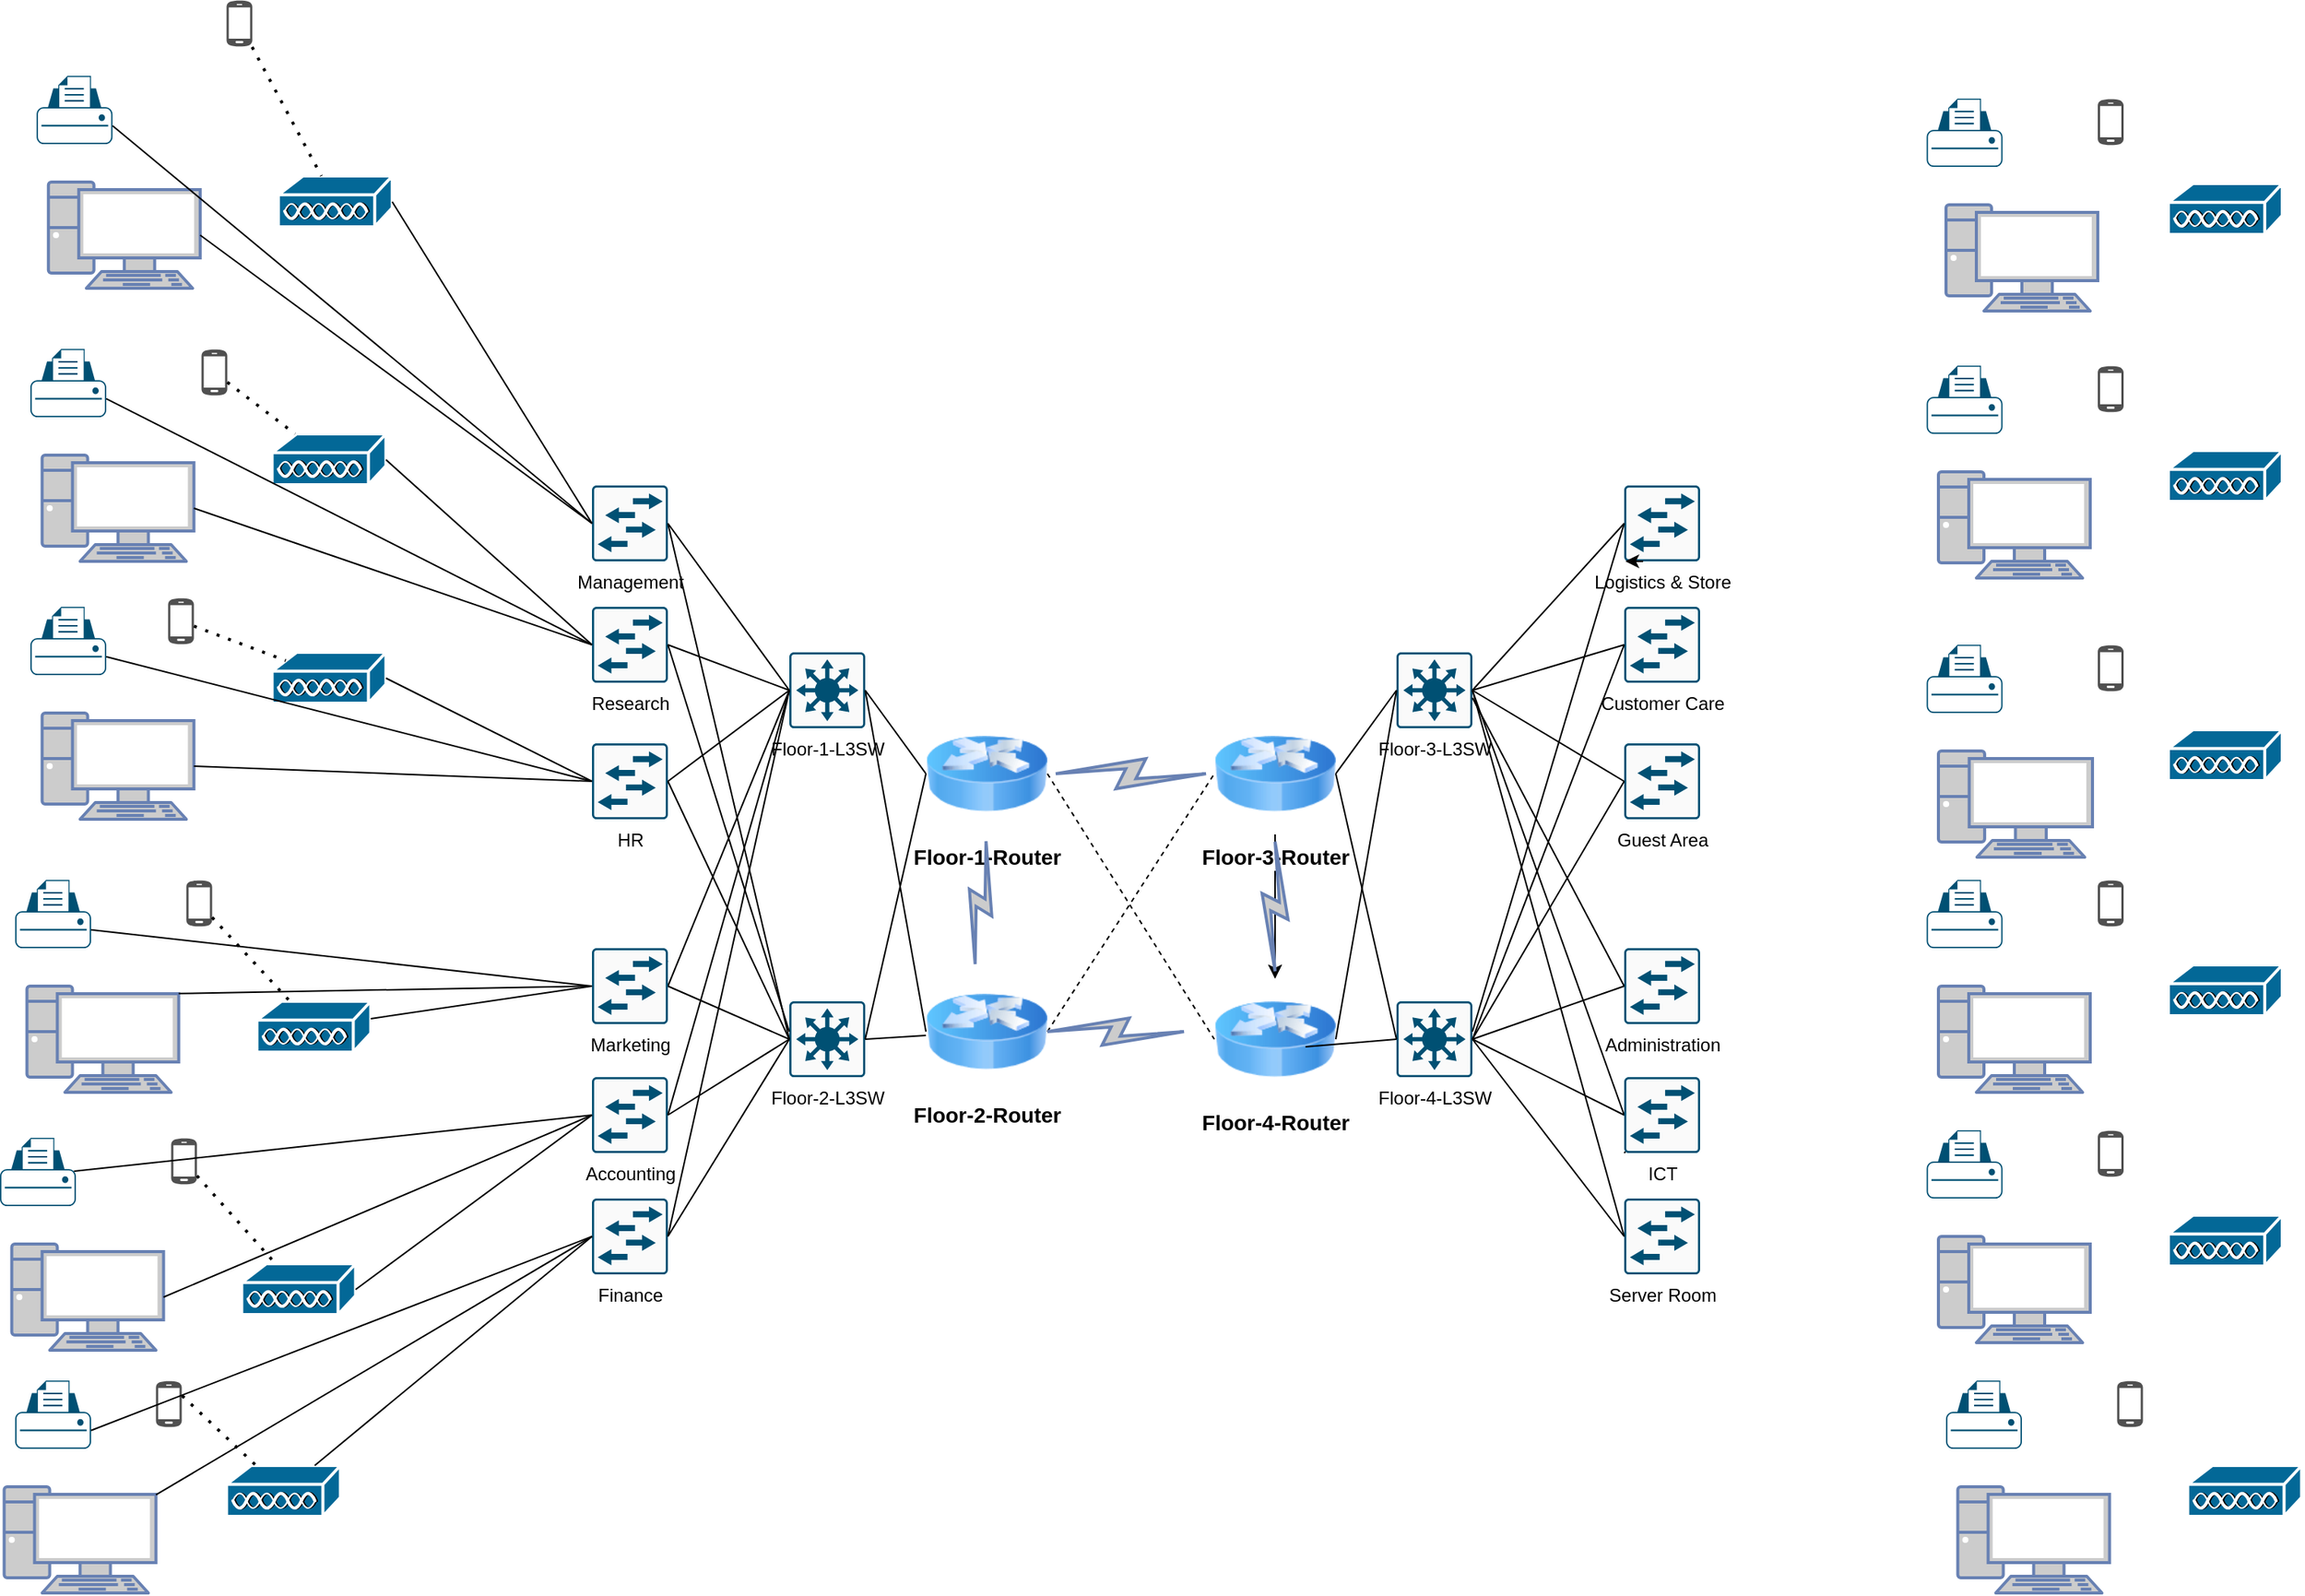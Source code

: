 <mxfile version="20.8.23" type="github">
  <diagram name="Page-1" id="zSo9GtJwC20jxhgqHPyK">
    <mxGraphModel dx="2286" dy="1972" grid="1" gridSize="10" guides="1" tooltips="1" connect="1" arrows="1" fold="1" page="1" pageScale="1" pageWidth="850" pageHeight="1100" math="0" shadow="0">
      <root>
        <mxCell id="0" />
        <mxCell id="1" parent="0" />
        <mxCell id="9nY2Tly-Yu5Hos4k3AOB-1" value="&lt;b&gt;Floor-1-Router&lt;/b&gt;" style="image;html=1;image=img/lib/clip_art/networking/Router_Icon_128x128.png;fontSize=14;" vertex="1" parent="1">
          <mxGeometry x="250" y="200" width="80" height="80" as="geometry" />
        </mxCell>
        <mxCell id="9nY2Tly-Yu5Hos4k3AOB-2" value="Floor-2-Router" style="image;html=1;image=img/lib/clip_art/networking/Router_Icon_128x128.png;fontSize=14;fontStyle=1" vertex="1" parent="1">
          <mxGeometry x="250" y="370" width="80" height="80" as="geometry" />
        </mxCell>
        <mxCell id="9nY2Tly-Yu5Hos4k3AOB-93" value="" style="edgeStyle=orthogonalEdgeStyle;rounded=0;orthogonalLoop=1;jettySize=auto;html=1;fontSize=14;" edge="1" parent="1" source="9nY2Tly-Yu5Hos4k3AOB-3" target="9nY2Tly-Yu5Hos4k3AOB-4">
          <mxGeometry relative="1" as="geometry" />
        </mxCell>
        <mxCell id="9nY2Tly-Yu5Hos4k3AOB-94" value="" style="edgeStyle=orthogonalEdgeStyle;rounded=0;orthogonalLoop=1;jettySize=auto;html=1;fontSize=14;" edge="1" parent="1" source="9nY2Tly-Yu5Hos4k3AOB-3" target="9nY2Tly-Yu5Hos4k3AOB-4">
          <mxGeometry relative="1" as="geometry" />
        </mxCell>
        <mxCell id="9nY2Tly-Yu5Hos4k3AOB-3" value="&lt;b&gt;&lt;font style=&quot;font-size: 13px;&quot;&gt;&lt;font style=&quot;font-size: 14px;&quot;&gt;Floor-3-Router&lt;/font&gt;&lt;/font&gt;&lt;/b&gt;" style="image;html=1;image=img/lib/clip_art/networking/Router_Icon_128x128.png" vertex="1" parent="1">
          <mxGeometry x="440" y="200" width="80" height="80" as="geometry" />
        </mxCell>
        <mxCell id="9nY2Tly-Yu5Hos4k3AOB-4" value="&lt;div&gt;&lt;b&gt;&lt;font style=&quot;font-size: 13px;&quot;&gt;&lt;font style=&quot;font-size: 14px;&quot;&gt;Floor-4-Router&lt;/font&gt;&lt;/font&gt;&lt;/b&gt;&lt;/div&gt;" style="image;html=1;image=img/lib/clip_art/networking/Router_Icon_128x128.png" vertex="1" parent="1">
          <mxGeometry x="440" y="375" width="80" height="80" as="geometry" />
        </mxCell>
        <mxCell id="9nY2Tly-Yu5Hos4k3AOB-5" value="Floor-1-L3SW" style="sketch=0;points=[[0.015,0.015,0],[0.985,0.015,0],[0.985,0.985,0],[0.015,0.985,0],[0.25,0,0],[0.5,0,0],[0.75,0,0],[1,0.25,0],[1,0.5,0],[1,0.75,0],[0.75,1,0],[0.5,1,0],[0.25,1,0],[0,0.75,0],[0,0.5,0],[0,0.25,0]];verticalLabelPosition=bottom;html=1;verticalAlign=top;aspect=fixed;align=center;pointerEvents=1;shape=mxgraph.cisco19.rect;prIcon=l3_switch;fillColor=#FAFAFA;strokeColor=#005073;" vertex="1" parent="1">
          <mxGeometry x="160" y="160" width="50" height="50" as="geometry" />
        </mxCell>
        <mxCell id="9nY2Tly-Yu5Hos4k3AOB-6" value="Floor-2-L3SW" style="sketch=0;points=[[0.015,0.015,0],[0.985,0.015,0],[0.985,0.985,0],[0.015,0.985,0],[0.25,0,0],[0.5,0,0],[0.75,0,0],[1,0.25,0],[1,0.5,0],[1,0.75,0],[0.75,1,0],[0.5,1,0],[0.25,1,0],[0,0.75,0],[0,0.5,0],[0,0.25,0]];verticalLabelPosition=bottom;html=1;verticalAlign=top;aspect=fixed;align=center;pointerEvents=1;shape=mxgraph.cisco19.rect;prIcon=l3_switch;fillColor=#FAFAFA;strokeColor=#005073;" vertex="1" parent="1">
          <mxGeometry x="160" y="390" width="50" height="50" as="geometry" />
        </mxCell>
        <mxCell id="9nY2Tly-Yu5Hos4k3AOB-7" value="Floor-3-L3SW" style="sketch=0;points=[[0.015,0.015,0],[0.985,0.015,0],[0.985,0.985,0],[0.015,0.985,0],[0.25,0,0],[0.5,0,0],[0.75,0,0],[1,0.25,0],[1,0.5,0],[1,0.75,0],[0.75,1,0],[0.5,1,0],[0.25,1,0],[0,0.75,0],[0,0.5,0],[0,0.25,0]];verticalLabelPosition=bottom;html=1;verticalAlign=top;aspect=fixed;align=center;pointerEvents=1;shape=mxgraph.cisco19.rect;prIcon=l3_switch;fillColor=#FAFAFA;strokeColor=#005073;" vertex="1" parent="1">
          <mxGeometry x="560" y="160" width="50" height="50" as="geometry" />
        </mxCell>
        <mxCell id="9nY2Tly-Yu5Hos4k3AOB-8" value="&lt;div&gt;Floor-4-L3SW&lt;/div&gt;&lt;div&gt;&lt;br&gt;&lt;/div&gt;" style="sketch=0;points=[[0.015,0.015,0],[0.985,0.015,0],[0.985,0.985,0],[0.015,0.985,0],[0.25,0,0],[0.5,0,0],[0.75,0,0],[1,0.25,0],[1,0.5,0],[1,0.75,0],[0.75,1,0],[0.5,1,0],[0.25,1,0],[0,0.75,0],[0,0.5,0],[0,0.25,0]];verticalLabelPosition=bottom;html=1;verticalAlign=top;aspect=fixed;align=center;pointerEvents=1;shape=mxgraph.cisco19.rect;prIcon=l3_switch;fillColor=#FAFAFA;strokeColor=#005073;" vertex="1" parent="1">
          <mxGeometry x="560" y="390" width="50" height="50" as="geometry" />
        </mxCell>
        <mxCell id="9nY2Tly-Yu5Hos4k3AOB-9" value="Management" style="sketch=0;points=[[0.015,0.015,0],[0.985,0.015,0],[0.985,0.985,0],[0.015,0.985,0],[0.25,0,0],[0.5,0,0],[0.75,0,0],[1,0.25,0],[1,0.5,0],[1,0.75,0],[0.75,1,0],[0.5,1,0],[0.25,1,0],[0,0.75,0],[0,0.5,0],[0,0.25,0]];verticalLabelPosition=bottom;html=1;verticalAlign=top;aspect=fixed;align=center;pointerEvents=1;shape=mxgraph.cisco19.rect;prIcon=l2_switch;fillColor=#FAFAFA;strokeColor=#005073;" vertex="1" parent="1">
          <mxGeometry x="30" y="50" width="50" height="50" as="geometry" />
        </mxCell>
        <mxCell id="9nY2Tly-Yu5Hos4k3AOB-10" value="Research" style="sketch=0;points=[[0.015,0.015,0],[0.985,0.015,0],[0.985,0.985,0],[0.015,0.985,0],[0.25,0,0],[0.5,0,0],[0.75,0,0],[1,0.25,0],[1,0.5,0],[1,0.75,0],[0.75,1,0],[0.5,1,0],[0.25,1,0],[0,0.75,0],[0,0.5,0],[0,0.25,0]];verticalLabelPosition=bottom;html=1;verticalAlign=top;aspect=fixed;align=center;pointerEvents=1;shape=mxgraph.cisco19.rect;prIcon=l2_switch;fillColor=#FAFAFA;strokeColor=#005073;" vertex="1" parent="1">
          <mxGeometry x="30" y="130" width="50" height="50" as="geometry" />
        </mxCell>
        <mxCell id="9nY2Tly-Yu5Hos4k3AOB-11" value="HR" style="sketch=0;points=[[0.015,0.015,0],[0.985,0.015,0],[0.985,0.985,0],[0.015,0.985,0],[0.25,0,0],[0.5,0,0],[0.75,0,0],[1,0.25,0],[1,0.5,0],[1,0.75,0],[0.75,1,0],[0.5,1,0],[0.25,1,0],[0,0.75,0],[0,0.5,0],[0,0.25,0]];verticalLabelPosition=bottom;html=1;verticalAlign=top;aspect=fixed;align=center;pointerEvents=1;shape=mxgraph.cisco19.rect;prIcon=l2_switch;fillColor=#FAFAFA;strokeColor=#005073;" vertex="1" parent="1">
          <mxGeometry x="30" y="220" width="50" height="50" as="geometry" />
        </mxCell>
        <mxCell id="9nY2Tly-Yu5Hos4k3AOB-13" value="Accounting" style="sketch=0;points=[[0.015,0.015,0],[0.985,0.015,0],[0.985,0.985,0],[0.015,0.985,0],[0.25,0,0],[0.5,0,0],[0.75,0,0],[1,0.25,0],[1,0.5,0],[1,0.75,0],[0.75,1,0],[0.5,1,0],[0.25,1,0],[0,0.75,0],[0,0.5,0],[0,0.25,0]];verticalLabelPosition=bottom;html=1;verticalAlign=top;aspect=fixed;align=center;pointerEvents=1;shape=mxgraph.cisco19.rect;prIcon=l2_switch;fillColor=#FAFAFA;strokeColor=#005073;" vertex="1" parent="1">
          <mxGeometry x="30" y="440" width="50" height="50" as="geometry" />
        </mxCell>
        <mxCell id="9nY2Tly-Yu5Hos4k3AOB-14" value="Finance" style="sketch=0;points=[[0.015,0.015,0],[0.985,0.015,0],[0.985,0.985,0],[0.015,0.985,0],[0.25,0,0],[0.5,0,0],[0.75,0,0],[1,0.25,0],[1,0.5,0],[1,0.75,0],[0.75,1,0],[0.5,1,0],[0.25,1,0],[0,0.75,0],[0,0.5,0],[0,0.25,0]];verticalLabelPosition=bottom;html=1;verticalAlign=top;aspect=fixed;align=center;pointerEvents=1;shape=mxgraph.cisco19.rect;prIcon=l2_switch;fillColor=#FAFAFA;strokeColor=#005073;" vertex="1" parent="1">
          <mxGeometry x="30" y="520" width="50" height="50" as="geometry" />
        </mxCell>
        <mxCell id="9nY2Tly-Yu5Hos4k3AOB-15" value="Logistics &amp;amp; Store" style="sketch=0;points=[[0.015,0.015,0],[0.985,0.015,0],[0.985,0.985,0],[0.015,0.985,0],[0.25,0,0],[0.5,0,0],[0.75,0,0],[1,0.25,0],[1,0.5,0],[1,0.75,0],[0.75,1,0],[0.5,1,0],[0.25,1,0],[0,0.75,0],[0,0.5,0],[0,0.25,0]];verticalLabelPosition=bottom;html=1;verticalAlign=top;aspect=fixed;align=center;pointerEvents=1;shape=mxgraph.cisco19.rect;prIcon=l2_switch;fillColor=#FAFAFA;strokeColor=#005073;" vertex="1" parent="1">
          <mxGeometry x="710" y="50" width="50" height="50" as="geometry" />
        </mxCell>
        <mxCell id="9nY2Tly-Yu5Hos4k3AOB-16" value="Customer Care" style="sketch=0;points=[[0.015,0.015,0],[0.985,0.015,0],[0.985,0.985,0],[0.015,0.985,0],[0.25,0,0],[0.5,0,0],[0.75,0,0],[1,0.25,0],[1,0.5,0],[1,0.75,0],[0.75,1,0],[0.5,1,0],[0.25,1,0],[0,0.75,0],[0,0.5,0],[0,0.25,0]];verticalLabelPosition=bottom;html=1;verticalAlign=top;aspect=fixed;align=center;pointerEvents=1;shape=mxgraph.cisco19.rect;prIcon=l2_switch;fillColor=#FAFAFA;strokeColor=#005073;" vertex="1" parent="1">
          <mxGeometry x="710" y="130" width="50" height="50" as="geometry" />
        </mxCell>
        <mxCell id="9nY2Tly-Yu5Hos4k3AOB-18" value="Guest Area" style="sketch=0;points=[[0.015,0.015,0],[0.985,0.015,0],[0.985,0.985,0],[0.015,0.985,0],[0.25,0,0],[0.5,0,0],[0.75,0,0],[1,0.25,0],[1,0.5,0],[1,0.75,0],[0.75,1,0],[0.5,1,0],[0.25,1,0],[0,0.75,0],[0,0.5,0],[0,0.25,0]];verticalLabelPosition=bottom;html=1;verticalAlign=top;aspect=fixed;align=center;pointerEvents=1;shape=mxgraph.cisco19.rect;prIcon=l2_switch;fillColor=#FAFAFA;strokeColor=#005073;" vertex="1" parent="1">
          <mxGeometry x="710" y="220" width="50" height="50" as="geometry" />
        </mxCell>
        <mxCell id="9nY2Tly-Yu5Hos4k3AOB-19" value="Administration" style="sketch=0;points=[[0.015,0.015,0],[0.985,0.015,0],[0.985,0.985,0],[0.015,0.985,0],[0.25,0,0],[0.5,0,0],[0.75,0,0],[1,0.25,0],[1,0.5,0],[1,0.75,0],[0.75,1,0],[0.5,1,0],[0.25,1,0],[0,0.75,0],[0,0.5,0],[0,0.25,0]];verticalLabelPosition=bottom;html=1;verticalAlign=top;aspect=fixed;align=center;pointerEvents=1;shape=mxgraph.cisco19.rect;prIcon=l2_switch;fillColor=#FAFAFA;strokeColor=#005073;" vertex="1" parent="1">
          <mxGeometry x="710" y="355" width="50" height="50" as="geometry" />
        </mxCell>
        <mxCell id="9nY2Tly-Yu5Hos4k3AOB-21" value="Server Room" style="sketch=0;points=[[0.015,0.015,0],[0.985,0.015,0],[0.985,0.985,0],[0.015,0.985,0],[0.25,0,0],[0.5,0,0],[0.75,0,0],[1,0.25,0],[1,0.5,0],[1,0.75,0],[0.75,1,0],[0.5,1,0],[0.25,1,0],[0,0.75,0],[0,0.5,0],[0,0.25,0]];verticalLabelPosition=bottom;html=1;verticalAlign=top;aspect=fixed;align=center;pointerEvents=1;shape=mxgraph.cisco19.rect;prIcon=l2_switch;fillColor=#FAFAFA;strokeColor=#005073;" vertex="1" parent="1">
          <mxGeometry x="710" y="520" width="50" height="50" as="geometry" />
        </mxCell>
        <mxCell id="9nY2Tly-Yu5Hos4k3AOB-22" style="edgeStyle=orthogonalEdgeStyle;rounded=0;orthogonalLoop=1;jettySize=auto;html=1;exitX=0.25;exitY=1;exitDx=0;exitDy=0;exitPerimeter=0;entryX=0.015;entryY=0.985;entryDx=0;entryDy=0;entryPerimeter=0;" edge="1" parent="1" source="9nY2Tly-Yu5Hos4k3AOB-15" target="9nY2Tly-Yu5Hos4k3AOB-15">
          <mxGeometry relative="1" as="geometry" />
        </mxCell>
        <mxCell id="9nY2Tly-Yu5Hos4k3AOB-24" value="" style="html=1;outlineConnect=0;fillColor=#CCCCCC;strokeColor=#6881B3;gradientColor=none;gradientDirection=north;strokeWidth=2;shape=mxgraph.networks.comm_link_edge;html=1;rounded=0;exitX=0.5;exitY=0;exitDx=0;exitDy=0;entryX=0.5;entryY=1;entryDx=0;entryDy=0;" edge="1" parent="1" source="9nY2Tly-Yu5Hos4k3AOB-4" target="9nY2Tly-Yu5Hos4k3AOB-3">
          <mxGeometry width="100" height="100" relative="1" as="geometry">
            <mxPoint x="417.5" y="370" as="sourcePoint" />
            <mxPoint x="512.5" y="260" as="targetPoint" />
            <Array as="points">
              <mxPoint x="427.5" y="260" />
            </Array>
          </mxGeometry>
        </mxCell>
        <mxCell id="9nY2Tly-Yu5Hos4k3AOB-26" value="" style="html=1;outlineConnect=0;fillColor=#CCCCCC;strokeColor=#6881B3;gradientColor=none;gradientDirection=north;strokeWidth=2;shape=mxgraph.networks.comm_link_edge;html=1;rounded=0;entryX=0.5;entryY=1;entryDx=0;entryDy=0;" edge="1" parent="1" source="9nY2Tly-Yu5Hos4k3AOB-2" target="9nY2Tly-Yu5Hos4k3AOB-1">
          <mxGeometry width="100" height="100" relative="1" as="geometry">
            <mxPoint x="290" y="370" as="sourcePoint" />
            <mxPoint x="300" y="260" as="targetPoint" />
            <Array as="points">
              <mxPoint x="260" y="260" />
            </Array>
          </mxGeometry>
        </mxCell>
        <mxCell id="9nY2Tly-Yu5Hos4k3AOB-27" value="" style="html=1;outlineConnect=0;fillColor=#CCCCCC;strokeColor=#6881B3;gradientColor=none;gradientDirection=north;strokeWidth=2;shape=mxgraph.networks.comm_link_edge;html=1;rounded=0;exitX=1;exitY=0.5;exitDx=0;exitDy=0;" edge="1" parent="1" source="9nY2Tly-Yu5Hos4k3AOB-1" target="9nY2Tly-Yu5Hos4k3AOB-3">
          <mxGeometry width="100" height="100" relative="1" as="geometry">
            <mxPoint x="350" y="240" as="sourcePoint" />
            <mxPoint x="430" y="240" as="targetPoint" />
            <Array as="points" />
          </mxGeometry>
        </mxCell>
        <mxCell id="9nY2Tly-Yu5Hos4k3AOB-35" value="" style="endArrow=none;dashed=1;html=1;rounded=0;exitX=1;exitY=0.5;exitDx=0;exitDy=0;entryX=0;entryY=0.5;entryDx=0;entryDy=0;" edge="1" parent="1" source="9nY2Tly-Yu5Hos4k3AOB-1" target="9nY2Tly-Yu5Hos4k3AOB-4">
          <mxGeometry width="50" height="50" relative="1" as="geometry">
            <mxPoint x="360" y="360" as="sourcePoint" />
            <mxPoint x="410" y="310" as="targetPoint" />
          </mxGeometry>
        </mxCell>
        <mxCell id="9nY2Tly-Yu5Hos4k3AOB-36" value="" style="endArrow=none;dashed=1;html=1;rounded=0;exitX=1;exitY=0.5;exitDx=0;exitDy=0;entryX=0;entryY=0.5;entryDx=0;entryDy=0;" edge="1" parent="1" source="9nY2Tly-Yu5Hos4k3AOB-2" target="9nY2Tly-Yu5Hos4k3AOB-3">
          <mxGeometry width="50" height="50" relative="1" as="geometry">
            <mxPoint x="400" y="410" as="sourcePoint" />
            <mxPoint x="450" y="360" as="targetPoint" />
            <Array as="points" />
          </mxGeometry>
        </mxCell>
        <mxCell id="9nY2Tly-Yu5Hos4k3AOB-40" value="" style="endArrow=none;html=1;rounded=0;entryX=0;entryY=0.5;entryDx=0;entryDy=0;exitX=1;exitY=0.5;exitDx=0;exitDy=0;exitPerimeter=0;" edge="1" parent="1" source="9nY2Tly-Yu5Hos4k3AOB-5" target="9nY2Tly-Yu5Hos4k3AOB-1">
          <mxGeometry width="50" height="50" relative="1" as="geometry">
            <mxPoint x="180" y="210" as="sourcePoint" />
            <mxPoint x="230" y="160" as="targetPoint" />
          </mxGeometry>
        </mxCell>
        <mxCell id="9nY2Tly-Yu5Hos4k3AOB-42" value="" style="endArrow=none;html=1;rounded=0;exitX=1;exitY=0.5;exitDx=0;exitDy=0;exitPerimeter=0;" edge="1" parent="1" source="9nY2Tly-Yu5Hos4k3AOB-6">
          <mxGeometry width="50" height="50" relative="1" as="geometry">
            <mxPoint x="180" y="300" as="sourcePoint" />
            <mxPoint x="250" y="240" as="targetPoint" />
          </mxGeometry>
        </mxCell>
        <mxCell id="9nY2Tly-Yu5Hos4k3AOB-43" value="" style="endArrow=none;html=1;rounded=0;entryX=0;entryY=0.5;entryDx=0;entryDy=0;exitX=1;exitY=0.5;exitDx=0;exitDy=0;exitPerimeter=0;" edge="1" parent="1" source="9nY2Tly-Yu5Hos4k3AOB-5" target="9nY2Tly-Yu5Hos4k3AOB-2">
          <mxGeometry width="50" height="50" relative="1" as="geometry">
            <mxPoint x="209" y="290" as="sourcePoint" />
            <mxPoint x="250" y="301" as="targetPoint" />
          </mxGeometry>
        </mxCell>
        <mxCell id="9nY2Tly-Yu5Hos4k3AOB-44" value="" style="endArrow=none;html=1;rounded=0;exitX=1;exitY=0.5;exitDx=0;exitDy=0;exitPerimeter=0;" edge="1" parent="1" source="9nY2Tly-Yu5Hos4k3AOB-6" target="9nY2Tly-Yu5Hos4k3AOB-2">
          <mxGeometry width="50" height="50" relative="1" as="geometry">
            <mxPoint x="239" y="239" as="sourcePoint" />
            <mxPoint x="280" y="250" as="targetPoint" />
          </mxGeometry>
        </mxCell>
        <mxCell id="9nY2Tly-Yu5Hos4k3AOB-45" value="" style="endArrow=none;html=1;rounded=0;entryX=1;entryY=0.5;entryDx=0;entryDy=0;exitX=0;exitY=0.5;exitDx=0;exitDy=0;exitPerimeter=0;" edge="1" parent="1" source="9nY2Tly-Yu5Hos4k3AOB-7" target="9nY2Tly-Yu5Hos4k3AOB-3">
          <mxGeometry width="50" height="50" relative="1" as="geometry">
            <mxPoint x="560" y="190" as="sourcePoint" />
            <mxPoint x="290" y="260" as="targetPoint" />
            <Array as="points" />
          </mxGeometry>
        </mxCell>
        <mxCell id="9nY2Tly-Yu5Hos4k3AOB-46" value="" style="endArrow=none;html=1;rounded=0;entryX=0;entryY=0.5;entryDx=0;entryDy=0;entryPerimeter=0;" edge="1" parent="1" target="9nY2Tly-Yu5Hos4k3AOB-8">
          <mxGeometry width="50" height="50" relative="1" as="geometry">
            <mxPoint x="500" y="420" as="sourcePoint" />
            <mxPoint x="300" y="270" as="targetPoint" />
          </mxGeometry>
        </mxCell>
        <mxCell id="9nY2Tly-Yu5Hos4k3AOB-47" value="" style="endArrow=none;html=1;rounded=0;entryX=1;entryY=0.5;entryDx=0;entryDy=0;exitX=0;exitY=0.5;exitDx=0;exitDy=0;exitPerimeter=0;" edge="1" parent="1" source="9nY2Tly-Yu5Hos4k3AOB-8" target="9nY2Tly-Yu5Hos4k3AOB-3">
          <mxGeometry width="50" height="50" relative="1" as="geometry">
            <mxPoint x="269" y="269" as="sourcePoint" />
            <mxPoint x="310" y="280" as="targetPoint" />
          </mxGeometry>
        </mxCell>
        <mxCell id="9nY2Tly-Yu5Hos4k3AOB-48" value="" style="endArrow=none;html=1;rounded=0;entryX=1;entryY=0.5;entryDx=0;entryDy=0;exitX=0;exitY=0.5;exitDx=0;exitDy=0;exitPerimeter=0;" edge="1" parent="1" source="9nY2Tly-Yu5Hos4k3AOB-7" target="9nY2Tly-Yu5Hos4k3AOB-4">
          <mxGeometry width="50" height="50" relative="1" as="geometry">
            <mxPoint x="279" y="279" as="sourcePoint" />
            <mxPoint x="320" y="290" as="targetPoint" />
            <Array as="points" />
          </mxGeometry>
        </mxCell>
        <mxCell id="9nY2Tly-Yu5Hos4k3AOB-50" value="" style="html=1;outlineConnect=0;fillColor=#CCCCCC;strokeColor=#6881B3;gradientColor=none;gradientDirection=north;strokeWidth=2;shape=mxgraph.networks.comm_link_edge;html=1;rounded=0;exitX=1;exitY=0.5;exitDx=0;exitDy=0;" edge="1" parent="1">
          <mxGeometry width="100" height="100" relative="1" as="geometry">
            <mxPoint x="325" y="410" as="sourcePoint" />
            <mxPoint x="425" y="410" as="targetPoint" />
            <Array as="points">
              <mxPoint x="345" y="360" />
            </Array>
          </mxGeometry>
        </mxCell>
        <mxCell id="9nY2Tly-Yu5Hos4k3AOB-57" value="" style="endArrow=none;html=1;rounded=0;exitX=1;exitY=0.5;exitDx=0;exitDy=0;exitPerimeter=0;entryX=0;entryY=0.5;entryDx=0;entryDy=0;entryPerimeter=0;" edge="1" parent="1" source="9nY2Tly-Yu5Hos4k3AOB-9" target="9nY2Tly-Yu5Hos4k3AOB-5">
          <mxGeometry width="50" height="50" relative="1" as="geometry">
            <mxPoint x="400" y="410" as="sourcePoint" />
            <mxPoint x="450" y="360" as="targetPoint" />
          </mxGeometry>
        </mxCell>
        <mxCell id="9nY2Tly-Yu5Hos4k3AOB-58" value="" style="endArrow=none;html=1;rounded=0;entryX=0;entryY=0.5;entryDx=0;entryDy=0;entryPerimeter=0;exitX=1;exitY=0.5;exitDx=0;exitDy=0;exitPerimeter=0;" edge="1" parent="1" source="9nY2Tly-Yu5Hos4k3AOB-11" target="9nY2Tly-Yu5Hos4k3AOB-5">
          <mxGeometry width="50" height="50" relative="1" as="geometry">
            <mxPoint x="130" y="230" as="sourcePoint" />
            <mxPoint x="160" y="210" as="targetPoint" />
          </mxGeometry>
        </mxCell>
        <mxCell id="9nY2Tly-Yu5Hos4k3AOB-59" value="" style="endArrow=none;html=1;rounded=0;entryX=0;entryY=0.5;entryDx=0;entryDy=0;entryPerimeter=0;exitX=1;exitY=0.5;exitDx=0;exitDy=0;exitPerimeter=0;" edge="1" parent="1" source="9nY2Tly-Yu5Hos4k3AOB-10" target="9nY2Tly-Yu5Hos4k3AOB-5">
          <mxGeometry width="50" height="50" relative="1" as="geometry">
            <mxPoint x="30" y="210" as="sourcePoint" />
            <mxPoint x="80" y="160" as="targetPoint" />
          </mxGeometry>
        </mxCell>
        <mxCell id="9nY2Tly-Yu5Hos4k3AOB-61" value="" style="endArrow=none;html=1;rounded=0;entryX=0;entryY=0.5;entryDx=0;entryDy=0;entryPerimeter=0;exitX=1;exitY=0.5;exitDx=0;exitDy=0;exitPerimeter=0;" edge="1" parent="1" source="9nY2Tly-Yu5Hos4k3AOB-13" target="9nY2Tly-Yu5Hos4k3AOB-6">
          <mxGeometry width="50" height="50" relative="1" as="geometry">
            <mxPoint x="150" y="510" as="sourcePoint" />
            <mxPoint x="180" y="550" as="targetPoint" />
          </mxGeometry>
        </mxCell>
        <mxCell id="9nY2Tly-Yu5Hos4k3AOB-62" value="" style="endArrow=none;html=1;rounded=0;entryX=0;entryY=0.5;entryDx=0;entryDy=0;entryPerimeter=0;exitX=1;exitY=0.5;exitDx=0;exitDy=0;exitPerimeter=0;" edge="1" parent="1" source="9nY2Tly-Yu5Hos4k3AOB-12" target="9nY2Tly-Yu5Hos4k3AOB-6">
          <mxGeometry width="50" height="50" relative="1" as="geometry">
            <mxPoint x="160" y="175" as="sourcePoint" />
            <mxPoint x="190" y="215" as="targetPoint" />
          </mxGeometry>
        </mxCell>
        <mxCell id="9nY2Tly-Yu5Hos4k3AOB-66" value="" style="endArrow=none;html=1;rounded=0;exitX=1;exitY=0.5;exitDx=0;exitDy=0;exitPerimeter=0;entryX=0;entryY=0.5;entryDx=0;entryDy=0;entryPerimeter=0;" edge="1" parent="1" source="9nY2Tly-Yu5Hos4k3AOB-14" target="9nY2Tly-Yu5Hos4k3AOB-6">
          <mxGeometry width="50" height="50" relative="1" as="geometry">
            <mxPoint x="160" y="540" as="sourcePoint" />
            <mxPoint x="210" y="490" as="targetPoint" />
          </mxGeometry>
        </mxCell>
        <mxCell id="9nY2Tly-Yu5Hos4k3AOB-67" value="" style="endArrow=none;html=1;rounded=0;exitX=1;exitY=0.5;exitDx=0;exitDy=0;exitPerimeter=0;entryX=0;entryY=0.5;entryDx=0;entryDy=0;entryPerimeter=0;" edge="1" parent="1" source="9nY2Tly-Yu5Hos4k3AOB-7" target="9nY2Tly-Yu5Hos4k3AOB-15">
          <mxGeometry width="50" height="50" relative="1" as="geometry">
            <mxPoint x="510" y="100" as="sourcePoint" />
            <mxPoint x="550" y="50" as="targetPoint" />
          </mxGeometry>
        </mxCell>
        <mxCell id="9nY2Tly-Yu5Hos4k3AOB-68" value="" style="endArrow=none;html=1;rounded=0;exitX=1;exitY=0.5;exitDx=0;exitDy=0;exitPerimeter=0;entryX=0;entryY=0.5;entryDx=0;entryDy=0;entryPerimeter=0;" edge="1" parent="1" source="9nY2Tly-Yu5Hos4k3AOB-7" target="9nY2Tly-Yu5Hos4k3AOB-16">
          <mxGeometry width="50" height="50" relative="1" as="geometry">
            <mxPoint x="740" y="140" as="sourcePoint" />
            <mxPoint x="790" y="90" as="targetPoint" />
          </mxGeometry>
        </mxCell>
        <mxCell id="9nY2Tly-Yu5Hos4k3AOB-69" value="" style="endArrow=none;html=1;rounded=0;entryX=0;entryY=0.5;entryDx=0;entryDy=0;entryPerimeter=0;exitX=1;exitY=0.5;exitDx=0;exitDy=0;exitPerimeter=0;" edge="1" parent="1" source="9nY2Tly-Yu5Hos4k3AOB-7" target="9nY2Tly-Yu5Hos4k3AOB-18">
          <mxGeometry width="50" height="50" relative="1" as="geometry">
            <mxPoint x="610" y="180" as="sourcePoint" />
            <mxPoint x="810" y="250" as="targetPoint" />
          </mxGeometry>
        </mxCell>
        <mxCell id="9nY2Tly-Yu5Hos4k3AOB-70" value="" style="endArrow=none;html=1;rounded=0;entryX=0;entryY=0.5;entryDx=0;entryDy=0;entryPerimeter=0;exitX=1;exitY=0.5;exitDx=0;exitDy=0;exitPerimeter=0;" edge="1" parent="1" source="9nY2Tly-Yu5Hos4k3AOB-8" target="9nY2Tly-Yu5Hos4k3AOB-19">
          <mxGeometry width="50" height="50" relative="1" as="geometry">
            <mxPoint x="580" y="380" as="sourcePoint" />
            <mxPoint x="630" y="330" as="targetPoint" />
          </mxGeometry>
        </mxCell>
        <mxCell id="9nY2Tly-Yu5Hos4k3AOB-71" value="" style="endArrow=none;html=1;rounded=0;entryX=0;entryY=0.5;entryDx=0;entryDy=0;entryPerimeter=0;exitX=1;exitY=0.5;exitDx=0;exitDy=0;exitPerimeter=0;" edge="1" parent="1" source="9nY2Tly-Yu5Hos4k3AOB-8" target="9nY2Tly-Yu5Hos4k3AOB-20">
          <mxGeometry width="50" height="50" relative="1" as="geometry">
            <mxPoint x="600" y="490" as="sourcePoint" />
            <mxPoint x="650" y="440" as="targetPoint" />
          </mxGeometry>
        </mxCell>
        <mxCell id="9nY2Tly-Yu5Hos4k3AOB-72" value="" style="endArrow=none;html=1;rounded=0;exitX=1;exitY=0.5;exitDx=0;exitDy=0;exitPerimeter=0;entryX=0;entryY=0.5;entryDx=0;entryDy=0;entryPerimeter=0;" edge="1" parent="1" source="9nY2Tly-Yu5Hos4k3AOB-8" target="9nY2Tly-Yu5Hos4k3AOB-21">
          <mxGeometry width="50" height="50" relative="1" as="geometry">
            <mxPoint x="600" y="590" as="sourcePoint" />
            <mxPoint x="650" y="540" as="targetPoint" />
          </mxGeometry>
        </mxCell>
        <mxCell id="9nY2Tly-Yu5Hos4k3AOB-75" value="" style="endArrow=none;html=1;rounded=0;entryX=0;entryY=0.5;entryDx=0;entryDy=0;entryPerimeter=0;exitX=1;exitY=0.5;exitDx=0;exitDy=0;exitPerimeter=0;" edge="1" parent="1" source="9nY2Tly-Yu5Hos4k3AOB-8" target="9nY2Tly-Yu5Hos4k3AOB-18">
          <mxGeometry width="50" height="50" relative="1" as="geometry">
            <mxPoint x="150" y="120" as="sourcePoint" />
            <mxPoint x="200" y="70" as="targetPoint" />
          </mxGeometry>
        </mxCell>
        <mxCell id="9nY2Tly-Yu5Hos4k3AOB-76" value="" style="endArrow=none;html=1;rounded=0;entryX=1;entryY=0.5;entryDx=0;entryDy=0;entryPerimeter=0;exitX=0;exitY=0.5;exitDx=0;exitDy=0;exitPerimeter=0;" edge="1" parent="1" source="9nY2Tly-Yu5Hos4k3AOB-6" target="9nY2Tly-Yu5Hos4k3AOB-9">
          <mxGeometry width="50" height="50" relative="1" as="geometry">
            <mxPoint x="160" y="420" as="sourcePoint" />
            <mxPoint x="60" y="120" as="targetPoint" />
          </mxGeometry>
        </mxCell>
        <mxCell id="9nY2Tly-Yu5Hos4k3AOB-77" value="" style="endArrow=none;html=1;rounded=0;exitX=1;exitY=0.5;exitDx=0;exitDy=0;exitPerimeter=0;" edge="1" parent="1" source="9nY2Tly-Yu5Hos4k3AOB-10">
          <mxGeometry width="50" height="50" relative="1" as="geometry">
            <mxPoint x="190" y="130" as="sourcePoint" />
            <mxPoint x="160" y="410" as="targetPoint" />
          </mxGeometry>
        </mxCell>
        <mxCell id="9nY2Tly-Yu5Hos4k3AOB-78" value="" style="endArrow=none;html=1;rounded=0;startArrow=none;" edge="1" parent="1" source="9nY2Tly-Yu5Hos4k3AOB-12">
          <mxGeometry width="50" height="50" relative="1" as="geometry">
            <mxPoint x="20" y="420" as="sourcePoint" />
            <mxPoint x="70" y="370" as="targetPoint" />
          </mxGeometry>
        </mxCell>
        <mxCell id="9nY2Tly-Yu5Hos4k3AOB-79" value="" style="endArrow=none;html=1;rounded=0;entryX=0;entryY=0.5;entryDx=0;entryDy=0;entryPerimeter=0;exitX=1;exitY=0.5;exitDx=0;exitDy=0;exitPerimeter=0;" edge="1" parent="1" source="9nY2Tly-Yu5Hos4k3AOB-13" target="9nY2Tly-Yu5Hos4k3AOB-5">
          <mxGeometry width="50" height="50" relative="1" as="geometry">
            <mxPoint x="20" y="510" as="sourcePoint" />
            <mxPoint x="70" y="460" as="targetPoint" />
          </mxGeometry>
        </mxCell>
        <mxCell id="9nY2Tly-Yu5Hos4k3AOB-80" value="" style="endArrow=none;html=1;rounded=0;entryX=0;entryY=0.5;entryDx=0;entryDy=0;entryPerimeter=0;exitX=1;exitY=0.5;exitDx=0;exitDy=0;exitPerimeter=0;" edge="1" parent="1" source="9nY2Tly-Yu5Hos4k3AOB-14" target="9nY2Tly-Yu5Hos4k3AOB-5">
          <mxGeometry width="50" height="50" relative="1" as="geometry">
            <mxPoint x="120" y="550" as="sourcePoint" />
            <mxPoint x="170" y="500" as="targetPoint" />
          </mxGeometry>
        </mxCell>
        <mxCell id="9nY2Tly-Yu5Hos4k3AOB-81" value="" style="endArrow=none;html=1;rounded=0;entryX=0;entryY=0.5;entryDx=0;entryDy=0;entryPerimeter=0;" edge="1" parent="1" target="9nY2Tly-Yu5Hos4k3AOB-15">
          <mxGeometry width="50" height="50" relative="1" as="geometry">
            <mxPoint x="610" y="410" as="sourcePoint" />
            <mxPoint x="600" y="40" as="targetPoint" />
          </mxGeometry>
        </mxCell>
        <mxCell id="9nY2Tly-Yu5Hos4k3AOB-82" value="" style="endArrow=none;html=1;rounded=0;entryX=0;entryY=0.5;entryDx=0;entryDy=0;entryPerimeter=0;exitX=1;exitY=0.5;exitDx=0;exitDy=0;exitPerimeter=0;" edge="1" parent="1" source="9nY2Tly-Yu5Hos4k3AOB-8" target="9nY2Tly-Yu5Hos4k3AOB-16">
          <mxGeometry width="50" height="50" relative="1" as="geometry">
            <mxPoint x="740" y="160" as="sourcePoint" />
            <mxPoint x="790" y="110" as="targetPoint" />
          </mxGeometry>
        </mxCell>
        <mxCell id="9nY2Tly-Yu5Hos4k3AOB-84" value="" style="endArrow=none;html=1;rounded=0;" edge="1" parent="1">
          <mxGeometry width="50" height="50" relative="1" as="geometry">
            <mxPoint x="710" y="380" as="sourcePoint" />
            <mxPoint x="610" y="190" as="targetPoint" />
          </mxGeometry>
        </mxCell>
        <mxCell id="9nY2Tly-Yu5Hos4k3AOB-85" value="" style="endArrow=none;html=1;rounded=0;startArrow=none;entryX=1;entryY=0.5;entryDx=0;entryDy=0;entryPerimeter=0;exitX=0;exitY=0.5;exitDx=0;exitDy=0;exitPerimeter=0;" edge="1" parent="1" source="9nY2Tly-Yu5Hos4k3AOB-20" target="9nY2Tly-Yu5Hos4k3AOB-7">
          <mxGeometry width="50" height="50" relative="1" as="geometry">
            <mxPoint x="720" y="480" as="sourcePoint" />
            <mxPoint x="770" y="430" as="targetPoint" />
          </mxGeometry>
        </mxCell>
        <mxCell id="9nY2Tly-Yu5Hos4k3AOB-86" value="" style="endArrow=none;html=1;rounded=0;entryX=0;entryY=0.5;entryDx=0;entryDy=0;entryPerimeter=0;exitX=1;exitY=0.5;exitDx=0;exitDy=0;exitPerimeter=0;" edge="1" parent="1" source="9nY2Tly-Yu5Hos4k3AOB-7" target="9nY2Tly-Yu5Hos4k3AOB-21">
          <mxGeometry width="50" height="50" relative="1" as="geometry">
            <mxPoint x="740" y="570" as="sourcePoint" />
            <mxPoint x="790" y="520" as="targetPoint" />
          </mxGeometry>
        </mxCell>
        <mxCell id="9nY2Tly-Yu5Hos4k3AOB-88" value="" style="endArrow=none;html=1;rounded=0;entryX=0;entryY=0.5;entryDx=0;entryDy=0;entryPerimeter=0;exitX=1;exitY=0.5;exitDx=0;exitDy=0;exitPerimeter=0;" edge="1" parent="1" source="9nY2Tly-Yu5Hos4k3AOB-12" target="9nY2Tly-Yu5Hos4k3AOB-5">
          <mxGeometry width="50" height="50" relative="1" as="geometry">
            <mxPoint x="20" y="420" as="sourcePoint" />
            <mxPoint x="70" y="370" as="targetPoint" />
          </mxGeometry>
        </mxCell>
        <mxCell id="9nY2Tly-Yu5Hos4k3AOB-12" value="Marketing" style="sketch=0;points=[[0.015,0.015,0],[0.985,0.015,0],[0.985,0.985,0],[0.015,0.985,0],[0.25,0,0],[0.5,0,0],[0.75,0,0],[1,0.25,0],[1,0.5,0],[1,0.75,0],[0.75,1,0],[0.5,1,0],[0.25,1,0],[0,0.75,0],[0,0.5,0],[0,0.25,0]];verticalLabelPosition=bottom;html=1;verticalAlign=top;aspect=fixed;align=center;pointerEvents=1;shape=mxgraph.cisco19.rect;prIcon=l2_switch;fillColor=#FAFAFA;strokeColor=#005073;" vertex="1" parent="1">
          <mxGeometry x="30" y="355" width="50" height="50" as="geometry" />
        </mxCell>
        <mxCell id="9nY2Tly-Yu5Hos4k3AOB-89" value="" style="endArrow=none;html=1;rounded=0;" edge="1" parent="1" target="9nY2Tly-Yu5Hos4k3AOB-20">
          <mxGeometry width="50" height="50" relative="1" as="geometry">
            <mxPoint x="720" y="480" as="sourcePoint" />
            <mxPoint x="770" y="430" as="targetPoint" />
          </mxGeometry>
        </mxCell>
        <mxCell id="9nY2Tly-Yu5Hos4k3AOB-20" value="ICT" style="sketch=0;points=[[0.015,0.015,0],[0.985,0.015,0],[0.985,0.985,0],[0.015,0.985,0],[0.25,0,0],[0.5,0,0],[0.75,0,0],[1,0.25,0],[1,0.5,0],[1,0.75,0],[0.75,1,0],[0.5,1,0],[0.25,1,0],[0,0.75,0],[0,0.5,0],[0,0.25,0]];verticalLabelPosition=bottom;html=1;verticalAlign=top;aspect=fixed;align=center;pointerEvents=1;shape=mxgraph.cisco19.rect;prIcon=l2_switch;fillColor=#FAFAFA;strokeColor=#005073;" vertex="1" parent="1">
          <mxGeometry x="710" y="440" width="50" height="50" as="geometry" />
        </mxCell>
        <mxCell id="9nY2Tly-Yu5Hos4k3AOB-92" value="" style="endArrow=none;html=1;rounded=0;entryX=1;entryY=0.5;entryDx=0;entryDy=0;entryPerimeter=0;exitX=0;exitY=0.5;exitDx=0;exitDy=0;exitPerimeter=0;" edge="1" parent="1" source="9nY2Tly-Yu5Hos4k3AOB-6" target="9nY2Tly-Yu5Hos4k3AOB-11">
          <mxGeometry width="50" height="50" relative="1" as="geometry">
            <mxPoint x="40" y="330" as="sourcePoint" />
            <mxPoint x="90" y="280" as="targetPoint" />
          </mxGeometry>
        </mxCell>
        <mxCell id="9nY2Tly-Yu5Hos4k3AOB-156" value="" style="fontColor=#0066CC;verticalAlign=top;verticalLabelPosition=bottom;labelPosition=center;align=center;html=1;outlineConnect=0;fillColor=#CCCCCC;strokeColor=#6881B3;gradientColor=none;gradientDirection=north;strokeWidth=2;shape=mxgraph.networks.pc;fontSize=14;" vertex="1" parent="1">
          <mxGeometry x="-332.25" y="30" width="100" height="70" as="geometry" />
        </mxCell>
        <mxCell id="9nY2Tly-Yu5Hos4k3AOB-157" value="" style="points=[[0.22,0.185,0],[0.5,0,0],[0.78,0.185,0],[0.975,0.49,0],[1,0.73,0],[0.975,0.97,0],[0.5,1,0],[0.025,0.97,0],[0,0.73,0],[0.025,0.49,0]];verticalLabelPosition=bottom;sketch=0;html=1;verticalAlign=top;aspect=fixed;align=center;pointerEvents=1;shape=mxgraph.cisco19.printer;fillColor=#005073;strokeColor=none;fontSize=14;" vertex="1" parent="1">
          <mxGeometry x="-340" y="-40" width="50" height="45" as="geometry" />
        </mxCell>
        <mxCell id="9nY2Tly-Yu5Hos4k3AOB-158" value="" style="sketch=0;pointerEvents=1;shadow=0;dashed=0;html=1;strokeColor=none;fillColor=#505050;labelPosition=center;verticalLabelPosition=bottom;verticalAlign=top;outlineConnect=0;align=center;shape=mxgraph.office.devices.cell_phone_android_proportional;fontSize=14;" vertex="1" parent="1">
          <mxGeometry x="-227.25" y="-40" width="17" height="31" as="geometry" />
        </mxCell>
        <mxCell id="9nY2Tly-Yu5Hos4k3AOB-159" value="" style="shape=mxgraph.cisco.misc.access_point;html=1;pointerEvents=1;dashed=0;fillColor=#036897;strokeColor=#ffffff;strokeWidth=2;verticalLabelPosition=bottom;verticalAlign=top;align=center;outlineConnect=0;fontSize=14;" vertex="1" parent="1">
          <mxGeometry x="-180.75" y="16" width="75" height="34" as="geometry" />
        </mxCell>
        <mxCell id="9nY2Tly-Yu5Hos4k3AOB-160" value="" style="fontColor=#0066CC;verticalAlign=top;verticalLabelPosition=bottom;labelPosition=center;align=center;html=1;outlineConnect=0;fillColor=#CCCCCC;strokeColor=#6881B3;gradientColor=none;gradientDirection=north;strokeWidth=2;shape=mxgraph.networks.pc;fontSize=14;" vertex="1" parent="1">
          <mxGeometry x="-328.12" y="-150" width="100" height="70" as="geometry" />
        </mxCell>
        <mxCell id="9nY2Tly-Yu5Hos4k3AOB-161" value="" style="points=[[0.22,0.185,0],[0.5,0,0],[0.78,0.185,0],[0.975,0.49,0],[1,0.73,0],[0.975,0.97,0],[0.5,1,0],[0.025,0.97,0],[0,0.73,0],[0.025,0.49,0]];verticalLabelPosition=bottom;sketch=0;html=1;verticalAlign=top;aspect=fixed;align=center;pointerEvents=1;shape=mxgraph.cisco19.printer;fillColor=#005073;strokeColor=none;fontSize=14;" vertex="1" parent="1">
          <mxGeometry x="-335.87" y="-220" width="50" height="45" as="geometry" />
        </mxCell>
        <mxCell id="9nY2Tly-Yu5Hos4k3AOB-162" value="" style="sketch=0;pointerEvents=1;shadow=0;dashed=0;html=1;strokeColor=none;fillColor=#505050;labelPosition=center;verticalLabelPosition=bottom;verticalAlign=top;outlineConnect=0;align=center;shape=mxgraph.office.devices.cell_phone_android_proportional;fontSize=14;" vertex="1" parent="1">
          <mxGeometry x="-210.75" y="-270" width="17" height="31" as="geometry" />
        </mxCell>
        <mxCell id="9nY2Tly-Yu5Hos4k3AOB-163" value="" style="shape=mxgraph.cisco.misc.access_point;html=1;pointerEvents=1;dashed=0;fillColor=#036897;strokeColor=#ffffff;strokeWidth=2;verticalLabelPosition=bottom;verticalAlign=top;align=center;outlineConnect=0;fontSize=14;" vertex="1" parent="1">
          <mxGeometry x="-176.62" y="-154" width="75" height="34" as="geometry" />
        </mxCell>
        <mxCell id="9nY2Tly-Yu5Hos4k3AOB-164" value="" style="fontColor=#0066CC;verticalAlign=top;verticalLabelPosition=bottom;labelPosition=center;align=center;html=1;outlineConnect=0;fillColor=#CCCCCC;strokeColor=#6881B3;gradientColor=none;gradientDirection=north;strokeWidth=2;shape=mxgraph.networks.pc;fontSize=14;" vertex="1" parent="1">
          <mxGeometry x="-332.25" y="200" width="100" height="70" as="geometry" />
        </mxCell>
        <mxCell id="9nY2Tly-Yu5Hos4k3AOB-165" value="" style="points=[[0.22,0.185,0],[0.5,0,0],[0.78,0.185,0],[0.975,0.49,0],[1,0.73,0],[0.975,0.97,0],[0.5,1,0],[0.025,0.97,0],[0,0.73,0],[0.025,0.49,0]];verticalLabelPosition=bottom;sketch=0;html=1;verticalAlign=top;aspect=fixed;align=center;pointerEvents=1;shape=mxgraph.cisco19.printer;fillColor=#005073;strokeColor=none;fontSize=14;" vertex="1" parent="1">
          <mxGeometry x="-340" y="130" width="50" height="45" as="geometry" />
        </mxCell>
        <mxCell id="9nY2Tly-Yu5Hos4k3AOB-166" value="" style="sketch=0;pointerEvents=1;shadow=0;dashed=0;html=1;strokeColor=none;fillColor=#505050;labelPosition=center;verticalLabelPosition=bottom;verticalAlign=top;outlineConnect=0;align=center;shape=mxgraph.office.devices.cell_phone_android_proportional;fontSize=14;" vertex="1" parent="1">
          <mxGeometry x="-249.25" y="124" width="17" height="31" as="geometry" />
        </mxCell>
        <mxCell id="9nY2Tly-Yu5Hos4k3AOB-167" value="" style="shape=mxgraph.cisco.misc.access_point;html=1;pointerEvents=1;dashed=0;fillColor=#036897;strokeColor=#ffffff;strokeWidth=2;verticalLabelPosition=bottom;verticalAlign=top;align=center;outlineConnect=0;fontSize=14;" vertex="1" parent="1">
          <mxGeometry x="-180.75" y="160" width="75" height="34" as="geometry" />
        </mxCell>
        <mxCell id="9nY2Tly-Yu5Hos4k3AOB-168" value="" style="fontColor=#0066CC;verticalAlign=top;verticalLabelPosition=bottom;labelPosition=center;align=center;html=1;outlineConnect=0;fillColor=#CCCCCC;strokeColor=#6881B3;gradientColor=none;gradientDirection=north;strokeWidth=2;shape=mxgraph.networks.pc;fontSize=14;" vertex="1" parent="1">
          <mxGeometry x="-342.25" y="380" width="100" height="70" as="geometry" />
        </mxCell>
        <mxCell id="9nY2Tly-Yu5Hos4k3AOB-169" value="" style="points=[[0.22,0.185,0],[0.5,0,0],[0.78,0.185,0],[0.975,0.49,0],[1,0.73,0],[0.975,0.97,0],[0.5,1,0],[0.025,0.97,0],[0,0.73,0],[0.025,0.49,0]];verticalLabelPosition=bottom;sketch=0;html=1;verticalAlign=top;aspect=fixed;align=center;pointerEvents=1;shape=mxgraph.cisco19.printer;fillColor=#005073;strokeColor=none;fontSize=14;" vertex="1" parent="1">
          <mxGeometry x="-350" y="310" width="50" height="45" as="geometry" />
        </mxCell>
        <mxCell id="9nY2Tly-Yu5Hos4k3AOB-170" value="" style="sketch=0;pointerEvents=1;shadow=0;dashed=0;html=1;strokeColor=none;fillColor=#505050;labelPosition=center;verticalLabelPosition=bottom;verticalAlign=top;outlineConnect=0;align=center;shape=mxgraph.office.devices.cell_phone_android_proportional;fontSize=14;" vertex="1" parent="1">
          <mxGeometry x="-237.25" y="310" width="17" height="31" as="geometry" />
        </mxCell>
        <mxCell id="9nY2Tly-Yu5Hos4k3AOB-171" value="" style="shape=mxgraph.cisco.misc.access_point;html=1;pointerEvents=1;dashed=0;fillColor=#036897;strokeColor=#ffffff;strokeWidth=2;verticalLabelPosition=bottom;verticalAlign=top;align=center;outlineConnect=0;fontSize=14;" vertex="1" parent="1">
          <mxGeometry x="-190.75" y="390" width="75" height="34" as="geometry" />
        </mxCell>
        <mxCell id="9nY2Tly-Yu5Hos4k3AOB-172" value="" style="fontColor=#0066CC;verticalAlign=top;verticalLabelPosition=bottom;labelPosition=center;align=center;html=1;outlineConnect=0;fillColor=#CCCCCC;strokeColor=#6881B3;gradientColor=none;gradientDirection=north;strokeWidth=2;shape=mxgraph.networks.pc;fontSize=14;" vertex="1" parent="1">
          <mxGeometry x="-352.25" y="550" width="100" height="70" as="geometry" />
        </mxCell>
        <mxCell id="9nY2Tly-Yu5Hos4k3AOB-173" value="" style="points=[[0.22,0.185,0],[0.5,0,0],[0.78,0.185,0],[0.975,0.49,0],[1,0.73,0],[0.975,0.97,0],[0.5,1,0],[0.025,0.97,0],[0,0.73,0],[0.025,0.49,0]];verticalLabelPosition=bottom;sketch=0;html=1;verticalAlign=top;aspect=fixed;align=center;pointerEvents=1;shape=mxgraph.cisco19.printer;fillColor=#005073;strokeColor=none;fontSize=14;" vertex="1" parent="1">
          <mxGeometry x="-360" y="480" width="50" height="45" as="geometry" />
        </mxCell>
        <mxCell id="9nY2Tly-Yu5Hos4k3AOB-174" value="" style="sketch=0;pointerEvents=1;shadow=0;dashed=0;html=1;strokeColor=none;fillColor=#505050;labelPosition=center;verticalLabelPosition=bottom;verticalAlign=top;outlineConnect=0;align=center;shape=mxgraph.office.devices.cell_phone_android_proportional;fontSize=14;" vertex="1" parent="1">
          <mxGeometry x="-247.25" y="480" width="17" height="31" as="geometry" />
        </mxCell>
        <mxCell id="9nY2Tly-Yu5Hos4k3AOB-175" value="" style="shape=mxgraph.cisco.misc.access_point;html=1;pointerEvents=1;dashed=0;fillColor=#036897;strokeColor=#ffffff;strokeWidth=2;verticalLabelPosition=bottom;verticalAlign=top;align=center;outlineConnect=0;fontSize=14;" vertex="1" parent="1">
          <mxGeometry x="-200.75" y="563" width="75" height="34" as="geometry" />
        </mxCell>
        <mxCell id="9nY2Tly-Yu5Hos4k3AOB-176" value="" style="fontColor=#0066CC;verticalAlign=top;verticalLabelPosition=bottom;labelPosition=center;align=center;html=1;outlineConnect=0;fillColor=#CCCCCC;strokeColor=#6881B3;gradientColor=none;gradientDirection=north;strokeWidth=2;shape=mxgraph.networks.pc;fontSize=14;" vertex="1" parent="1">
          <mxGeometry x="-357.25" y="710" width="100" height="70" as="geometry" />
        </mxCell>
        <mxCell id="9nY2Tly-Yu5Hos4k3AOB-177" value="" style="points=[[0.22,0.185,0],[0.5,0,0],[0.78,0.185,0],[0.975,0.49,0],[1,0.73,0],[0.975,0.97,0],[0.5,1,0],[0.025,0.97,0],[0,0.73,0],[0.025,0.49,0]];verticalLabelPosition=bottom;sketch=0;html=1;verticalAlign=top;aspect=fixed;align=center;pointerEvents=1;shape=mxgraph.cisco19.printer;fillColor=#005073;strokeColor=none;fontSize=14;" vertex="1" parent="1">
          <mxGeometry x="-350" y="640" width="50" height="45" as="geometry" />
        </mxCell>
        <mxCell id="9nY2Tly-Yu5Hos4k3AOB-178" value="" style="sketch=0;pointerEvents=1;shadow=0;dashed=0;html=1;strokeColor=none;fillColor=#505050;labelPosition=center;verticalLabelPosition=bottom;verticalAlign=top;outlineConnect=0;align=center;shape=mxgraph.office.devices.cell_phone_android_proportional;fontSize=14;" vertex="1" parent="1">
          <mxGeometry x="-257.25" y="640" width="17" height="31" as="geometry" />
        </mxCell>
        <mxCell id="9nY2Tly-Yu5Hos4k3AOB-179" value="" style="shape=mxgraph.cisco.misc.access_point;html=1;pointerEvents=1;dashed=0;fillColor=#036897;strokeColor=#ffffff;strokeWidth=2;verticalLabelPosition=bottom;verticalAlign=top;align=center;outlineConnect=0;fontSize=14;" vertex="1" parent="1">
          <mxGeometry x="-210.75" y="696" width="75" height="34" as="geometry" />
        </mxCell>
        <mxCell id="9nY2Tly-Yu5Hos4k3AOB-180" value="" style="fontColor=#0066CC;verticalAlign=top;verticalLabelPosition=bottom;labelPosition=center;align=center;html=1;outlineConnect=0;fillColor=#CCCCCC;strokeColor=#6881B3;gradientColor=none;gradientDirection=north;strokeWidth=2;shape=mxgraph.networks.pc;fontSize=14;" vertex="1" parent="1">
          <mxGeometry x="922" y="-135" width="100" height="70" as="geometry" />
        </mxCell>
        <mxCell id="9nY2Tly-Yu5Hos4k3AOB-181" value="" style="points=[[0.22,0.185,0],[0.5,0,0],[0.78,0.185,0],[0.975,0.49,0],[1,0.73,0],[0.975,0.97,0],[0.5,1,0],[0.025,0.97,0],[0,0.73,0],[0.025,0.49,0]];verticalLabelPosition=bottom;sketch=0;html=1;verticalAlign=top;aspect=fixed;align=center;pointerEvents=1;shape=mxgraph.cisco19.printer;fillColor=#005073;strokeColor=none;fontSize=14;" vertex="1" parent="1">
          <mxGeometry x="909.25" y="-205" width="50" height="45" as="geometry" />
        </mxCell>
        <mxCell id="9nY2Tly-Yu5Hos4k3AOB-182" value="" style="sketch=0;pointerEvents=1;shadow=0;dashed=0;html=1;strokeColor=none;fillColor=#505050;labelPosition=center;verticalLabelPosition=bottom;verticalAlign=top;outlineConnect=0;align=center;shape=mxgraph.office.devices.cell_phone_android_proportional;fontSize=14;" vertex="1" parent="1">
          <mxGeometry x="1022" y="-205" width="17" height="31" as="geometry" />
        </mxCell>
        <mxCell id="9nY2Tly-Yu5Hos4k3AOB-183" value="" style="shape=mxgraph.cisco.misc.access_point;html=1;pointerEvents=1;dashed=0;fillColor=#036897;strokeColor=#ffffff;strokeWidth=2;verticalLabelPosition=bottom;verticalAlign=top;align=center;outlineConnect=0;fontSize=14;" vertex="1" parent="1">
          <mxGeometry x="1068.5" y="-149" width="75" height="34" as="geometry" />
        </mxCell>
        <mxCell id="9nY2Tly-Yu5Hos4k3AOB-184" value="" style="fontColor=#0066CC;verticalAlign=top;verticalLabelPosition=bottom;labelPosition=center;align=center;html=1;outlineConnect=0;fillColor=#CCCCCC;strokeColor=#6881B3;gradientColor=none;gradientDirection=north;strokeWidth=2;shape=mxgraph.networks.pc;fontSize=14;" vertex="1" parent="1">
          <mxGeometry x="917" y="41" width="100" height="70" as="geometry" />
        </mxCell>
        <mxCell id="9nY2Tly-Yu5Hos4k3AOB-185" value="" style="points=[[0.22,0.185,0],[0.5,0,0],[0.78,0.185,0],[0.975,0.49,0],[1,0.73,0],[0.975,0.97,0],[0.5,1,0],[0.025,0.97,0],[0,0.73,0],[0.025,0.49,0]];verticalLabelPosition=bottom;sketch=0;html=1;verticalAlign=top;aspect=fixed;align=center;pointerEvents=1;shape=mxgraph.cisco19.printer;fillColor=#005073;strokeColor=none;fontSize=14;" vertex="1" parent="1">
          <mxGeometry x="909.25" y="-29" width="50" height="45" as="geometry" />
        </mxCell>
        <mxCell id="9nY2Tly-Yu5Hos4k3AOB-186" value="" style="sketch=0;pointerEvents=1;shadow=0;dashed=0;html=1;strokeColor=none;fillColor=#505050;labelPosition=center;verticalLabelPosition=bottom;verticalAlign=top;outlineConnect=0;align=center;shape=mxgraph.office.devices.cell_phone_android_proportional;fontSize=14;" vertex="1" parent="1">
          <mxGeometry x="1022" y="-29" width="17" height="31" as="geometry" />
        </mxCell>
        <mxCell id="9nY2Tly-Yu5Hos4k3AOB-187" value="" style="shape=mxgraph.cisco.misc.access_point;html=1;pointerEvents=1;dashed=0;fillColor=#036897;strokeColor=#ffffff;strokeWidth=2;verticalLabelPosition=bottom;verticalAlign=top;align=center;outlineConnect=0;fontSize=14;" vertex="1" parent="1">
          <mxGeometry x="1068.5" y="27" width="75" height="34" as="geometry" />
        </mxCell>
        <mxCell id="9nY2Tly-Yu5Hos4k3AOB-188" value="" style="fontColor=#0066CC;verticalAlign=top;verticalLabelPosition=bottom;labelPosition=center;align=center;html=1;outlineConnect=0;fillColor=#CCCCCC;strokeColor=#6881B3;gradientColor=none;gradientDirection=north;strokeWidth=2;shape=mxgraph.networks.pc;fontSize=14;" vertex="1" parent="1">
          <mxGeometry x="917" y="225" width="101.5" height="70" as="geometry" />
        </mxCell>
        <mxCell id="9nY2Tly-Yu5Hos4k3AOB-189" value="" style="points=[[0.22,0.185,0],[0.5,0,0],[0.78,0.185,0],[0.975,0.49,0],[1,0.73,0],[0.975,0.97,0],[0.5,1,0],[0.025,0.97,0],[0,0.73,0],[0.025,0.49,0]];verticalLabelPosition=bottom;sketch=0;html=1;verticalAlign=top;aspect=fixed;align=center;pointerEvents=1;shape=mxgraph.cisco19.printer;fillColor=#005073;strokeColor=none;fontSize=14;" vertex="1" parent="1">
          <mxGeometry x="909.25" y="155" width="50" height="45" as="geometry" />
        </mxCell>
        <mxCell id="9nY2Tly-Yu5Hos4k3AOB-190" value="" style="sketch=0;pointerEvents=1;shadow=0;dashed=0;html=1;strokeColor=none;fillColor=#505050;labelPosition=center;verticalLabelPosition=bottom;verticalAlign=top;outlineConnect=0;align=center;shape=mxgraph.office.devices.cell_phone_android_proportional;fontSize=14;" vertex="1" parent="1">
          <mxGeometry x="1022" y="155" width="17" height="31" as="geometry" />
        </mxCell>
        <mxCell id="9nY2Tly-Yu5Hos4k3AOB-191" value="" style="shape=mxgraph.cisco.misc.access_point;html=1;pointerEvents=1;dashed=0;fillColor=#036897;strokeColor=#ffffff;strokeWidth=2;verticalLabelPosition=bottom;verticalAlign=top;align=center;outlineConnect=0;fontSize=14;" vertex="1" parent="1">
          <mxGeometry x="1068.5" y="211" width="75" height="34" as="geometry" />
        </mxCell>
        <mxCell id="9nY2Tly-Yu5Hos4k3AOB-192" value="" style="fontColor=#0066CC;verticalAlign=top;verticalLabelPosition=bottom;labelPosition=center;align=center;html=1;outlineConnect=0;fillColor=#CCCCCC;strokeColor=#6881B3;gradientColor=none;gradientDirection=north;strokeWidth=2;shape=mxgraph.networks.pc;fontSize=14;" vertex="1" parent="1">
          <mxGeometry x="917" y="380" width="100" height="70" as="geometry" />
        </mxCell>
        <mxCell id="9nY2Tly-Yu5Hos4k3AOB-193" value="" style="points=[[0.22,0.185,0],[0.5,0,0],[0.78,0.185,0],[0.975,0.49,0],[1,0.73,0],[0.975,0.97,0],[0.5,1,0],[0.025,0.97,0],[0,0.73,0],[0.025,0.49,0]];verticalLabelPosition=bottom;sketch=0;html=1;verticalAlign=top;aspect=fixed;align=center;pointerEvents=1;shape=mxgraph.cisco19.printer;fillColor=#005073;strokeColor=none;fontSize=14;" vertex="1" parent="1">
          <mxGeometry x="909.25" y="310" width="50" height="45" as="geometry" />
        </mxCell>
        <mxCell id="9nY2Tly-Yu5Hos4k3AOB-194" value="" style="sketch=0;pointerEvents=1;shadow=0;dashed=0;html=1;strokeColor=none;fillColor=#505050;labelPosition=center;verticalLabelPosition=bottom;verticalAlign=top;outlineConnect=0;align=center;shape=mxgraph.office.devices.cell_phone_android_proportional;fontSize=14;" vertex="1" parent="1">
          <mxGeometry x="1022" y="310" width="17" height="31" as="geometry" />
        </mxCell>
        <mxCell id="9nY2Tly-Yu5Hos4k3AOB-195" value="" style="shape=mxgraph.cisco.misc.access_point;html=1;pointerEvents=1;dashed=0;fillColor=#036897;strokeColor=#ffffff;strokeWidth=2;verticalLabelPosition=bottom;verticalAlign=top;align=center;outlineConnect=0;fontSize=14;" vertex="1" parent="1">
          <mxGeometry x="1068.5" y="366" width="75" height="34" as="geometry" />
        </mxCell>
        <mxCell id="9nY2Tly-Yu5Hos4k3AOB-196" value="" style="fontColor=#0066CC;verticalAlign=top;verticalLabelPosition=bottom;labelPosition=center;align=center;html=1;outlineConnect=0;fillColor=#CCCCCC;strokeColor=#6881B3;gradientColor=none;gradientDirection=north;strokeWidth=2;shape=mxgraph.networks.pc;fontSize=14;" vertex="1" parent="1">
          <mxGeometry x="917" y="545" width="100" height="70" as="geometry" />
        </mxCell>
        <mxCell id="9nY2Tly-Yu5Hos4k3AOB-197" value="" style="points=[[0.22,0.185,0],[0.5,0,0],[0.78,0.185,0],[0.975,0.49,0],[1,0.73,0],[0.975,0.97,0],[0.5,1,0],[0.025,0.97,0],[0,0.73,0],[0.025,0.49,0]];verticalLabelPosition=bottom;sketch=0;html=1;verticalAlign=top;aspect=fixed;align=center;pointerEvents=1;shape=mxgraph.cisco19.printer;fillColor=#005073;strokeColor=none;fontSize=14;" vertex="1" parent="1">
          <mxGeometry x="909.25" y="475" width="50" height="45" as="geometry" />
        </mxCell>
        <mxCell id="9nY2Tly-Yu5Hos4k3AOB-198" value="" style="sketch=0;pointerEvents=1;shadow=0;dashed=0;html=1;strokeColor=none;fillColor=#505050;labelPosition=center;verticalLabelPosition=bottom;verticalAlign=top;outlineConnect=0;align=center;shape=mxgraph.office.devices.cell_phone_android_proportional;fontSize=14;" vertex="1" parent="1">
          <mxGeometry x="1022" y="475" width="17" height="31" as="geometry" />
        </mxCell>
        <mxCell id="9nY2Tly-Yu5Hos4k3AOB-199" value="" style="shape=mxgraph.cisco.misc.access_point;html=1;pointerEvents=1;dashed=0;fillColor=#036897;strokeColor=#ffffff;strokeWidth=2;verticalLabelPosition=bottom;verticalAlign=top;align=center;outlineConnect=0;fontSize=14;" vertex="1" parent="1">
          <mxGeometry x="1068.5" y="531" width="75" height="34" as="geometry" />
        </mxCell>
        <mxCell id="9nY2Tly-Yu5Hos4k3AOB-200" value="" style="fontColor=#0066CC;verticalAlign=top;verticalLabelPosition=bottom;labelPosition=center;align=center;html=1;outlineConnect=0;fillColor=#CCCCCC;strokeColor=#6881B3;gradientColor=none;gradientDirection=north;strokeWidth=2;shape=mxgraph.networks.pc;fontSize=14;" vertex="1" parent="1">
          <mxGeometry x="929.75" y="710" width="100" height="70" as="geometry" />
        </mxCell>
        <mxCell id="9nY2Tly-Yu5Hos4k3AOB-201" value="" style="points=[[0.22,0.185,0],[0.5,0,0],[0.78,0.185,0],[0.975,0.49,0],[1,0.73,0],[0.975,0.97,0],[0.5,1,0],[0.025,0.97,0],[0,0.73,0],[0.025,0.49,0]];verticalLabelPosition=bottom;sketch=0;html=1;verticalAlign=top;aspect=fixed;align=center;pointerEvents=1;shape=mxgraph.cisco19.printer;fillColor=#005073;strokeColor=none;fontSize=14;" vertex="1" parent="1">
          <mxGeometry x="922" y="640" width="50" height="45" as="geometry" />
        </mxCell>
        <mxCell id="9nY2Tly-Yu5Hos4k3AOB-202" value="" style="sketch=0;pointerEvents=1;shadow=0;dashed=0;html=1;strokeColor=none;fillColor=#505050;labelPosition=center;verticalLabelPosition=bottom;verticalAlign=top;outlineConnect=0;align=center;shape=mxgraph.office.devices.cell_phone_android_proportional;fontSize=14;" vertex="1" parent="1">
          <mxGeometry x="1034.75" y="640" width="17" height="31" as="geometry" />
        </mxCell>
        <mxCell id="9nY2Tly-Yu5Hos4k3AOB-203" value="" style="shape=mxgraph.cisco.misc.access_point;html=1;pointerEvents=1;dashed=0;fillColor=#036897;strokeColor=#ffffff;strokeWidth=2;verticalLabelPosition=bottom;verticalAlign=top;align=center;outlineConnect=0;fontSize=14;" vertex="1" parent="1">
          <mxGeometry x="1081.25" y="696" width="75" height="34" as="geometry" />
        </mxCell>
        <mxCell id="9nY2Tly-Yu5Hos4k3AOB-204" value="" style="endArrow=none;html=1;rounded=0;fontSize=14;exitX=1;exitY=0.5;exitDx=0;exitDy=0;exitPerimeter=0;entryX=0;entryY=0.5;entryDx=0;entryDy=0;entryPerimeter=0;" edge="1" parent="1" source="9nY2Tly-Yu5Hos4k3AOB-160" target="9nY2Tly-Yu5Hos4k3AOB-9">
          <mxGeometry width="50" height="50" relative="1" as="geometry">
            <mxPoint x="20" y="240" as="sourcePoint" />
            <mxPoint x="70" y="190" as="targetPoint" />
          </mxGeometry>
        </mxCell>
        <mxCell id="9nY2Tly-Yu5Hos4k3AOB-205" value="" style="endArrow=none;html=1;rounded=0;fontSize=14;exitX=1;exitY=0.5;exitDx=0;exitDy=0;exitPerimeter=0;entryX=0;entryY=0.5;entryDx=0;entryDy=0;entryPerimeter=0;" edge="1" parent="1" source="9nY2Tly-Yu5Hos4k3AOB-163" target="9nY2Tly-Yu5Hos4k3AOB-9">
          <mxGeometry width="50" height="50" relative="1" as="geometry">
            <mxPoint x="10" y="-110" as="sourcePoint" />
            <mxPoint x="60" y="-160" as="targetPoint" />
          </mxGeometry>
        </mxCell>
        <mxCell id="9nY2Tly-Yu5Hos4k3AOB-206" value="" style="endArrow=none;html=1;rounded=0;fontSize=14;entryX=1;entryY=0.73;entryDx=0;entryDy=0;entryPerimeter=0;exitX=0;exitY=0.5;exitDx=0;exitDy=0;exitPerimeter=0;" edge="1" parent="1" source="9nY2Tly-Yu5Hos4k3AOB-9" target="9nY2Tly-Yu5Hos4k3AOB-161">
          <mxGeometry width="50" height="50" relative="1" as="geometry">
            <mxPoint x="-430" y="-150" as="sourcePoint" />
            <mxPoint x="-380" y="-200" as="targetPoint" />
          </mxGeometry>
        </mxCell>
        <mxCell id="9nY2Tly-Yu5Hos4k3AOB-207" value="" style="endArrow=none;html=1;rounded=0;fontSize=14;entryX=1;entryY=0.73;entryDx=0;entryDy=0;entryPerimeter=0;exitX=0;exitY=0.5;exitDx=0;exitDy=0;exitPerimeter=0;" edge="1" parent="1" source="9nY2Tly-Yu5Hos4k3AOB-10" target="9nY2Tly-Yu5Hos4k3AOB-157">
          <mxGeometry width="50" height="50" relative="1" as="geometry">
            <mxPoint x="30" y="150" as="sourcePoint" />
            <mxPoint x="-370" y="-20" as="targetPoint" />
          </mxGeometry>
        </mxCell>
        <mxCell id="9nY2Tly-Yu5Hos4k3AOB-208" value="" style="endArrow=none;html=1;rounded=0;fontSize=14;entryX=1;entryY=0.5;entryDx=0;entryDy=0;entryPerimeter=0;exitX=0;exitY=0.5;exitDx=0;exitDy=0;exitPerimeter=0;" edge="1" parent="1" source="9nY2Tly-Yu5Hos4k3AOB-10" target="9nY2Tly-Yu5Hos4k3AOB-156">
          <mxGeometry width="50" height="50" relative="1" as="geometry">
            <mxPoint x="-240" y="130" as="sourcePoint" />
            <mxPoint x="-190" y="80" as="targetPoint" />
          </mxGeometry>
        </mxCell>
        <mxCell id="9nY2Tly-Yu5Hos4k3AOB-209" value="" style="endArrow=none;html=1;rounded=0;fontSize=14;entryX=1;entryY=0.5;entryDx=0;entryDy=0;entryPerimeter=0;exitX=0;exitY=0.5;exitDx=0;exitDy=0;exitPerimeter=0;" edge="1" parent="1" source="9nY2Tly-Yu5Hos4k3AOB-10" target="9nY2Tly-Yu5Hos4k3AOB-159">
          <mxGeometry width="50" height="50" relative="1" as="geometry">
            <mxPoint x="-130" y="110" as="sourcePoint" />
            <mxPoint x="-80" y="60" as="targetPoint" />
          </mxGeometry>
        </mxCell>
        <mxCell id="9nY2Tly-Yu5Hos4k3AOB-210" value="" style="endArrow=none;html=1;rounded=0;fontSize=14;entryX=1;entryY=0.73;entryDx=0;entryDy=0;entryPerimeter=0;exitX=0;exitY=0.5;exitDx=0;exitDy=0;exitPerimeter=0;" edge="1" parent="1" source="9nY2Tly-Yu5Hos4k3AOB-11" target="9nY2Tly-Yu5Hos4k3AOB-165">
          <mxGeometry width="50" height="50" relative="1" as="geometry">
            <mxPoint x="-450" y="230" as="sourcePoint" />
            <mxPoint x="-400" y="180" as="targetPoint" />
          </mxGeometry>
        </mxCell>
        <mxCell id="9nY2Tly-Yu5Hos4k3AOB-211" value="" style="endArrow=none;html=1;rounded=0;fontSize=14;entryX=0;entryY=0.5;entryDx=0;entryDy=0;entryPerimeter=0;exitX=1;exitY=0.5;exitDx=0;exitDy=0;exitPerimeter=0;" edge="1" parent="1" source="9nY2Tly-Yu5Hos4k3AOB-164" target="9nY2Tly-Yu5Hos4k3AOB-11">
          <mxGeometry width="50" height="50" relative="1" as="geometry">
            <mxPoint x="-440" y="270" as="sourcePoint" />
            <mxPoint x="-400" y="230" as="targetPoint" />
          </mxGeometry>
        </mxCell>
        <mxCell id="9nY2Tly-Yu5Hos4k3AOB-212" value="" style="endArrow=none;html=1;rounded=0;fontSize=14;entryX=1;entryY=0.5;entryDx=0;entryDy=0;entryPerimeter=0;exitX=0;exitY=0.5;exitDx=0;exitDy=0;exitPerimeter=0;" edge="1" parent="1" source="9nY2Tly-Yu5Hos4k3AOB-11" target="9nY2Tly-Yu5Hos4k3AOB-167">
          <mxGeometry width="50" height="50" relative="1" as="geometry">
            <mxPoint x="-170" y="280" as="sourcePoint" />
            <mxPoint x="-120" y="230" as="targetPoint" />
          </mxGeometry>
        </mxCell>
        <mxCell id="9nY2Tly-Yu5Hos4k3AOB-213" value="" style="endArrow=none;html=1;rounded=0;fontSize=14;entryX=0;entryY=0.5;entryDx=0;entryDy=0;entryPerimeter=0;exitX=1;exitY=0.07;exitDx=0;exitDy=0;exitPerimeter=0;" edge="1" parent="1" source="9nY2Tly-Yu5Hos4k3AOB-168" target="9nY2Tly-Yu5Hos4k3AOB-12">
          <mxGeometry width="50" height="50" relative="1" as="geometry">
            <mxPoint x="-450" y="390" as="sourcePoint" />
            <mxPoint x="-400" y="340" as="targetPoint" />
          </mxGeometry>
        </mxCell>
        <mxCell id="9nY2Tly-Yu5Hos4k3AOB-214" value="" style="endArrow=none;html=1;rounded=0;fontSize=14;entryX=1;entryY=0.73;entryDx=0;entryDy=0;entryPerimeter=0;" edge="1" parent="1" target="9nY2Tly-Yu5Hos4k3AOB-169">
          <mxGeometry width="50" height="50" relative="1" as="geometry">
            <mxPoint x="30" y="380" as="sourcePoint" />
            <mxPoint x="-380" y="380" as="targetPoint" />
          </mxGeometry>
        </mxCell>
        <mxCell id="9nY2Tly-Yu5Hos4k3AOB-215" value="" style="endArrow=none;html=1;rounded=0;fontSize=14;entryX=0;entryY=0.5;entryDx=0;entryDy=0;entryPerimeter=0;" edge="1" parent="1" source="9nY2Tly-Yu5Hos4k3AOB-171" target="9nY2Tly-Yu5Hos4k3AOB-12">
          <mxGeometry width="50" height="50" relative="1" as="geometry">
            <mxPoint x="-140" y="430" as="sourcePoint" />
            <mxPoint x="-90" y="380" as="targetPoint" />
          </mxGeometry>
        </mxCell>
        <mxCell id="9nY2Tly-Yu5Hos4k3AOB-216" value="" style="endArrow=none;html=1;rounded=0;fontSize=14;exitX=0.975;exitY=0.49;exitDx=0;exitDy=0;exitPerimeter=0;entryX=0;entryY=0.5;entryDx=0;entryDy=0;entryPerimeter=0;" edge="1" parent="1" source="9nY2Tly-Yu5Hos4k3AOB-173" target="9nY2Tly-Yu5Hos4k3AOB-13">
          <mxGeometry width="50" height="50" relative="1" as="geometry">
            <mxPoint x="-450" y="540" as="sourcePoint" />
            <mxPoint x="-400" y="490" as="targetPoint" />
          </mxGeometry>
        </mxCell>
        <mxCell id="9nY2Tly-Yu5Hos4k3AOB-218" value="" style="endArrow=none;html=1;rounded=0;fontSize=14;entryX=0;entryY=0.5;entryDx=0;entryDy=0;entryPerimeter=0;exitX=1;exitY=0.5;exitDx=0;exitDy=0;exitPerimeter=0;" edge="1" parent="1" source="9nY2Tly-Yu5Hos4k3AOB-175" target="9nY2Tly-Yu5Hos4k3AOB-13">
          <mxGeometry width="50" height="50" relative="1" as="geometry">
            <mxPoint x="-420" y="590" as="sourcePoint" />
            <mxPoint x="-370" y="540" as="targetPoint" />
          </mxGeometry>
        </mxCell>
        <mxCell id="9nY2Tly-Yu5Hos4k3AOB-219" value="" style="endArrow=none;html=1;rounded=0;fontSize=14;entryX=0;entryY=0.5;entryDx=0;entryDy=0;entryPerimeter=0;exitX=1;exitY=0.5;exitDx=0;exitDy=0;exitPerimeter=0;" edge="1" parent="1" source="9nY2Tly-Yu5Hos4k3AOB-172" target="9nY2Tly-Yu5Hos4k3AOB-13">
          <mxGeometry width="50" height="50" relative="1" as="geometry">
            <mxPoint x="-130" y="610" as="sourcePoint" />
            <mxPoint x="-80" y="560" as="targetPoint" />
          </mxGeometry>
        </mxCell>
        <mxCell id="9nY2Tly-Yu5Hos4k3AOB-220" value="" style="endArrow=none;html=1;rounded=0;fontSize=14;exitX=1;exitY=0.73;exitDx=0;exitDy=0;exitPerimeter=0;entryX=0;entryY=0.5;entryDx=0;entryDy=0;entryPerimeter=0;" edge="1" parent="1" source="9nY2Tly-Yu5Hos4k3AOB-177" target="9nY2Tly-Yu5Hos4k3AOB-14">
          <mxGeometry width="50" height="50" relative="1" as="geometry">
            <mxPoint x="-420" y="690" as="sourcePoint" />
            <mxPoint x="-370" y="640" as="targetPoint" />
          </mxGeometry>
        </mxCell>
        <mxCell id="9nY2Tly-Yu5Hos4k3AOB-221" value="" style="endArrow=none;html=1;rounded=0;fontSize=14;entryX=0;entryY=0.5;entryDx=0;entryDy=0;entryPerimeter=0;" edge="1" parent="1" source="9nY2Tly-Yu5Hos4k3AOB-179" target="9nY2Tly-Yu5Hos4k3AOB-14">
          <mxGeometry width="50" height="50" relative="1" as="geometry">
            <mxPoint x="-440" y="780" as="sourcePoint" />
            <mxPoint x="-390" y="730" as="targetPoint" />
          </mxGeometry>
        </mxCell>
        <mxCell id="9nY2Tly-Yu5Hos4k3AOB-222" value="" style="endArrow=none;html=1;rounded=0;fontSize=14;entryX=0;entryY=0.5;entryDx=0;entryDy=0;entryPerimeter=0;" edge="1" parent="1" source="9nY2Tly-Yu5Hos4k3AOB-176" target="9nY2Tly-Yu5Hos4k3AOB-14">
          <mxGeometry width="50" height="50" relative="1" as="geometry">
            <mxPoint x="-130" y="770" as="sourcePoint" />
            <mxPoint x="-80" y="720" as="targetPoint" />
          </mxGeometry>
        </mxCell>
        <mxCell id="9nY2Tly-Yu5Hos4k3AOB-227" value="" style="endArrow=none;dashed=1;html=1;dashPattern=1 3;strokeWidth=2;rounded=0;fontSize=14;" edge="1" parent="1" source="9nY2Tly-Yu5Hos4k3AOB-162" target="9nY2Tly-Yu5Hos4k3AOB-163">
          <mxGeometry width="50" height="50" relative="1" as="geometry">
            <mxPoint x="20" y="120" as="sourcePoint" />
            <mxPoint x="70" y="70" as="targetPoint" />
          </mxGeometry>
        </mxCell>
        <mxCell id="9nY2Tly-Yu5Hos4k3AOB-228" value="" style="endArrow=none;dashed=1;html=1;dashPattern=1 3;strokeWidth=2;rounded=0;fontSize=14;" edge="1" parent="1" source="9nY2Tly-Yu5Hos4k3AOB-158" target="9nY2Tly-Yu5Hos4k3AOB-159">
          <mxGeometry width="50" height="50" relative="1" as="geometry">
            <mxPoint x="-200" y="10" as="sourcePoint" />
            <mxPoint x="-150" y="-40" as="targetPoint" />
          </mxGeometry>
        </mxCell>
        <mxCell id="9nY2Tly-Yu5Hos4k3AOB-229" value="" style="endArrow=none;dashed=1;html=1;dashPattern=1 3;strokeWidth=2;rounded=0;fontSize=14;entryX=0.12;entryY=0.16;entryDx=0;entryDy=0;entryPerimeter=0;" edge="1" parent="1" source="9nY2Tly-Yu5Hos4k3AOB-166" target="9nY2Tly-Yu5Hos4k3AOB-167">
          <mxGeometry width="50" height="50" relative="1" as="geometry">
            <mxPoint x="-270" y="160" as="sourcePoint" />
            <mxPoint x="-220" y="110" as="targetPoint" />
          </mxGeometry>
        </mxCell>
        <mxCell id="9nY2Tly-Yu5Hos4k3AOB-230" value="" style="endArrow=none;dashed=1;html=1;dashPattern=1 3;strokeWidth=2;rounded=0;fontSize=14;" edge="1" parent="1" source="9nY2Tly-Yu5Hos4k3AOB-170" target="9nY2Tly-Yu5Hos4k3AOB-171">
          <mxGeometry width="50" height="50" relative="1" as="geometry">
            <mxPoint x="-200" y="340" as="sourcePoint" />
            <mxPoint x="-150" y="290" as="targetPoint" />
          </mxGeometry>
        </mxCell>
        <mxCell id="9nY2Tly-Yu5Hos4k3AOB-231" value="" style="endArrow=none;dashed=1;html=1;dashPattern=1 3;strokeWidth=2;rounded=0;fontSize=14;" edge="1" parent="1" source="9nY2Tly-Yu5Hos4k3AOB-174" target="9nY2Tly-Yu5Hos4k3AOB-175">
          <mxGeometry width="50" height="50" relative="1" as="geometry">
            <mxPoint x="-240" y="540" as="sourcePoint" />
            <mxPoint x="-190" y="490" as="targetPoint" />
          </mxGeometry>
        </mxCell>
        <mxCell id="9nY2Tly-Yu5Hos4k3AOB-232" value="" style="endArrow=none;dashed=1;html=1;dashPattern=1 3;strokeWidth=2;rounded=0;fontSize=14;" edge="1" parent="1" target="9nY2Tly-Yu5Hos4k3AOB-179">
          <mxGeometry width="50" height="50" relative="1" as="geometry">
            <mxPoint x="-240" y="650" as="sourcePoint" />
            <mxPoint x="-180" y="640" as="targetPoint" />
          </mxGeometry>
        </mxCell>
      </root>
    </mxGraphModel>
  </diagram>
</mxfile>
